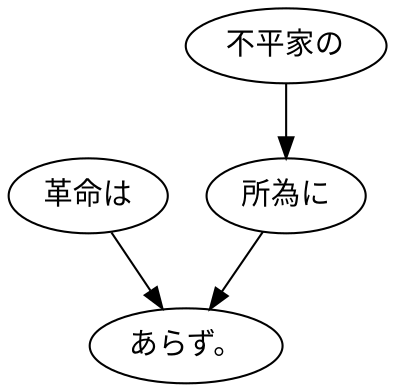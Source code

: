 digraph graph5813 {
	node0 [label="革命は"];
	node1 [label="不平家の"];
	node2 [label="所為に"];
	node3 [label="あらず。"];
	node0 -> node3;
	node1 -> node2;
	node2 -> node3;
}
